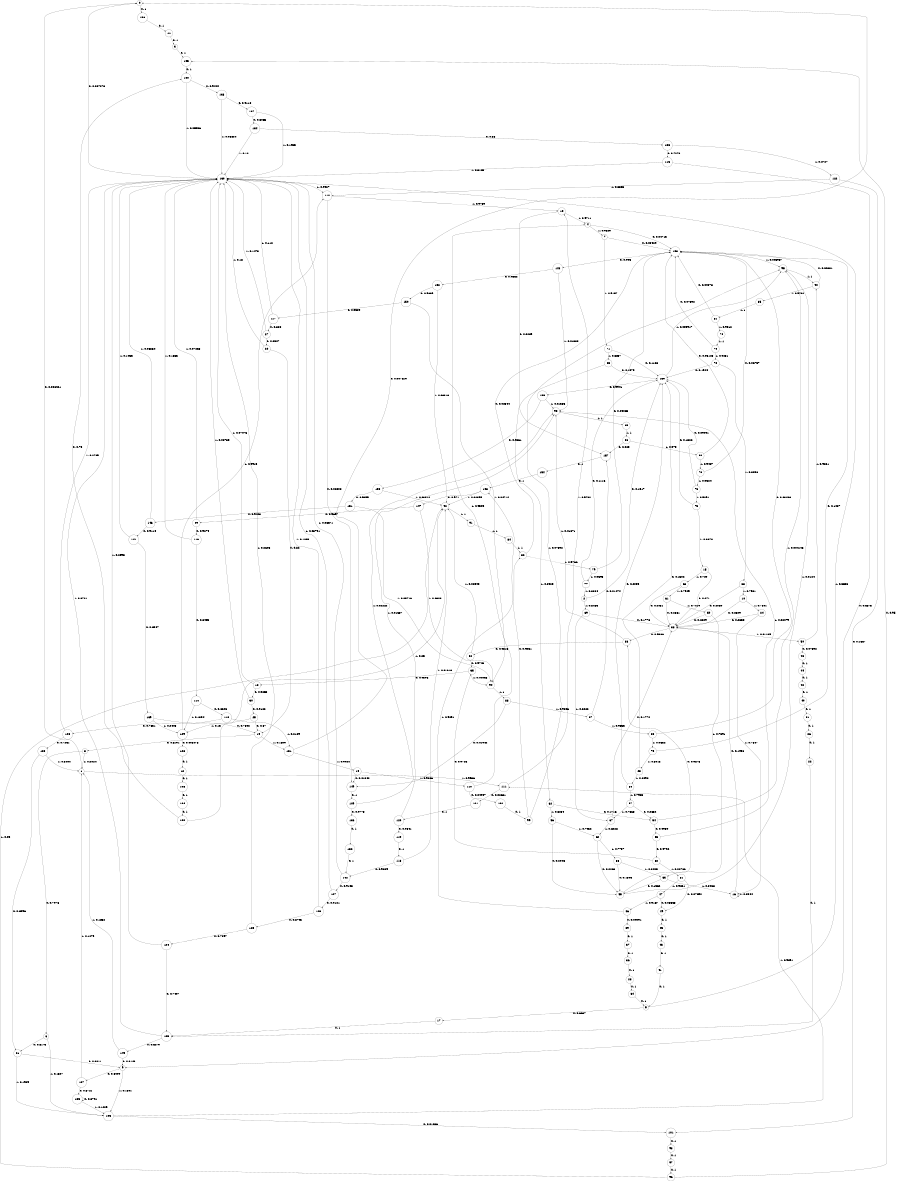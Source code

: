 digraph "ch2_face_source_L16" {
size = "6,8.5";
ratio = "fill";
node [shape = circle];
node [fontsize = 24];
edge [fontsize = 24];
0 -> 156 [label = "0: 1        "];
1 -> 0 [label = "0: 0.006421  "];
1 -> 111 [label = "1: 0.9936   "];
2 -> 159 [label = "0: 0.1517   "];
2 -> 69 [label = "1: 0.8483   "];
3 -> 145 [label = "0: 1        "];
4 -> 158 [label = "0: 0.04713  "];
4 -> 7 [label = "1: 0.9529   "];
5 -> 17 [label = "0: 0.6667   "];
5 -> 130 [label = "1: 0.3333   "];
6 -> 21 [label = "0: 0.8173   "];
6 -> 103 [label = "1: 0.1827   "];
7 -> 158 [label = "0: 0.08429  "];
7 -> 71 [label = "1: 0.9157   "];
8 -> 6 [label = "0: 0.7976   "];
8 -> 1 [label = "1: 0.2024   "];
9 -> 107 [label = "0: 0.8409   "];
9 -> 103 [label = "1: 0.1591   "];
10 -> 38 [label = "0: 0.2609   "];
10 -> 24 [label = "1: 0.7391   "];
11 -> 3 [label = "0: 1        "];
12 -> 108 [label = "0: 1        "];
13 -> 157 [label = "0: 0.0289   "];
13 -> 4 [label = "1: 0.9711   "];
14 -> 149 [label = "0: 0.01342  "];
14 -> 110 [label = "1: 0.9866   "];
15 -> 38 [label = "0: 0.271    "];
15 -> 66 [label = "1: 0.729    "];
16 -> 38 [label = "0: 0.1456   "];
16 -> 16 [label = "1: 0.8544   "];
17 -> 105 [label = "0: 1        "];
18 -> 30 [label = "0: 0.9253   "];
18 -> 130 [label = "1: 0.07475  "];
19 -> 8 [label = "0: 0.8191   "];
19 -> 131 [label = "1: 0.1809   "];
20 -> 19 [label = "0: 0.82     "];
20 -> 130 [label = "1: 0.18     "];
21 -> 9 [label = "0: 0.8011   "];
21 -> 103 [label = "1: 0.1989   "];
22 -> 105 [label = "0: 1        "];
23 -> 159 [label = "0: 0.1502   "];
23 -> 64 [label = "1: 0.8498   "];
24 -> 38 [label = "0: 0.2353   "];
24 -> 16 [label = "1: 0.7647   "];
25 -> 19 [label = "0: 0.87     "];
25 -> 129 [label = "1: 0.13     "];
26 -> 22 [label = "0: 1        "];
27 -> 20 [label = "0: 0.8527   "];
27 -> 130 [label = "1: 0.1473   "];
28 -> 34 [label = "0: 1        "];
29 -> 116 [label = "0: 0.9274   "];
29 -> 130 [label = "1: 0.07258  "];
30 -> 25 [label = "0: 0.9122   "];
30 -> 130 [label = "1: 0.08785  "];
31 -> 26 [label = "0: 1        "];
32 -> 35 [label = "0: 0.9746   "];
32 -> 92 [label = "1: 0.02543  "];
33 -> 32 [label = "0: 0.9813   "];
33 -> 93 [label = "1: 0.01871  "];
34 -> 5 [label = "0: 1        "];
35 -> 18 [label = "0: 0.9596   "];
35 -> 94 [label = "1: 0.04038  "];
36 -> 28 [label = "0: 1        "];
37 -> 36 [label = "0: 1        "];
38 -> 33 [label = "0: 0.9886   "];
38 -> 50 [label = "1: 0.01139  "];
39 -> 37 [label = "0: 1        "];
40 -> 31 [label = "0: 1        "];
41 -> 5 [label = "0: 1        "];
42 -> 40 [label = "0: 1        "];
43 -> 41 [label = "0: 1        "];
44 -> 42 [label = "0: 1        "];
45 -> 43 [label = "0: 1        "];
46 -> 39 [label = "0: 0.09091  "];
46 -> 82 [label = "1: 0.9091   "];
47 -> 49 [label = "0: 0.08333  "];
47 -> 46 [label = "1: 0.9167   "];
48 -> 44 [label = "0: 1        "];
49 -> 45 [label = "0: 1        "];
50 -> 48 [label = "0: 0.07692  "];
50 -> 90 [label = "1: 0.9231   "];
51 -> 49 [label = "0: 0.07692  "];
51 -> 47 [label = "1: 0.9231   "];
52 -> 35 [label = "0: 0.9723   "];
52 -> 51 [label = "1: 0.02766  "];
53 -> 52 [label = "0: 0.9792   "];
53 -> 93 [label = "1: 0.02079  "];
54 -> 53 [label = "0: 0.9959   "];
54 -> 95 [label = "1: 0.004145  "];
55 -> 33 [label = "0: 0.9876   "];
55 -> 95 [label = "1: 0.0124   "];
56 -> 55 [label = "0: 0.2048   "];
56 -> 60 [label = "1: 0.7952   "];
57 -> 54 [label = "0: 0.2632   "];
57 -> 67 [label = "1: 0.7368   "];
58 -> 55 [label = "0: 0.1595   "];
58 -> 63 [label = "1: 0.8405   "];
59 -> 38 [label = "0: 0.2609   "];
59 -> 63 [label = "1: 0.7391   "];
60 -> 55 [label = "0: 0.2263   "];
60 -> 58 [label = "1: 0.7737   "];
61 -> 38 [label = "0: 0.2581   "];
61 -> 59 [label = "1: 0.7419   "];
62 -> 54 [label = "0: 0.1716   "];
62 -> 56 [label = "1: 0.8284   "];
63 -> 55 [label = "0: 0.1532   "];
63 -> 16 [label = "1: 0.8468   "];
64 -> 159 [label = "0: 0.2035   "];
64 -> 57 [label = "1: 0.7965   "];
65 -> 159 [label = "0: 0.1575   "];
65 -> 62 [label = "1: 0.8425   "];
66 -> 38 [label = "0: 0.2051   "];
66 -> 61 [label = "1: 0.7949   "];
67 -> 38 [label = "0: 0.1772   "];
67 -> 60 [label = "1: 0.8228   "];
68 -> 38 [label = "0: 0.2069   "];
68 -> 10 [label = "1: 0.7931   "];
69 -> 38 [label = "0: 0.1778   "];
69 -> 67 [label = "1: 0.8222   "];
70 -> 158 [label = "0: 0.07692  "];
70 -> 72 [label = "1: 0.9231   "];
71 -> 159 [label = "0: 0.1163   "];
71 -> 65 [label = "1: 0.8837   "];
72 -> 159 [label = "0: 0.1944   "];
72 -> 68 [label = "1: 0.8056   "];
73 -> 159 [label = "0: 0.1322   "];
73 -> 15 [label = "1: 0.8678   "];
74 -> 70 [label = "1: 1        "];
75 -> 158 [label = "0: 0.1087   "];
75 -> 23 [label = "1: 0.8913   "];
76 -> 159 [label = "0: 0.09091  "];
76 -> 73 [label = "1: 0.9091   "];
77 -> 159 [label = "0: 0.1116   "];
77 -> 2 [label = "1: 0.8884   "];
78 -> 158 [label = "0: 0.06757  "];
78 -> 76 [label = "1: 0.9324   "];
79 -> 158 [label = "0: 0.04065  "];
79 -> 77 [label = "1: 0.9593   "];
80 -> 158 [label = "0: 0.05128  "];
80 -> 78 [label = "1: 0.9487   "];
81 -> 158 [label = "0: 0.04878  "];
81 -> 74 [label = "1: 0.9512   "];
82 -> 158 [label = "0: 0.02344  "];
82 -> 79 [label = "1: 0.9766   "];
83 -> 158 [label = "0: 0.03483  "];
83 -> 75 [label = "1: 0.9652   "];
84 -> 82 [label = "1: 1        "];
85 -> 81 [label = "1: 1        "];
86 -> 157 [label = "0: 0.025    "];
86 -> 80 [label = "1: 0.975    "];
87 -> 157 [label = "0: 0.01474  "];
87 -> 83 [label = "1: 0.9853   "];
88 -> 149 [label = "0: 0.01942  "];
88 -> 87 [label = "1: 0.9806   "];
89 -> 86 [label = "1: 1        "];
90 -> 158 [label = "0: 0.02381  "];
90 -> 85 [label = "1: 0.9762   "];
91 -> 84 [label = "1: 1        "];
92 -> 91 [label = "1: 1        "];
93 -> 89 [label = "1: 1        "];
94 -> 88 [label = "1: 1        "];
95 -> 90 [label = "1: 1        "];
96 -> 145 [label = "0: 0.95     "];
96 -> 92 [label = "1: 0.05     "];
97 -> 96 [label = "0: 1        "];
98 -> 97 [label = "0: 1        "];
99 -> 148 [label = "0: 0.9231   "];
99 -> 95 [label = "1: 0.07692  "];
100 -> 140 [label = "0: 0.75     "];
100 -> 92 [label = "1: 0.25     "];
101 -> 98 [label = "0: 1        "];
102 -> 99 [label = "0: 1        "];
103 -> 101 [label = "0: 0.01086  "];
103 -> 111 [label = "1: 0.9891   "];
104 -> 100 [label = "0: 1        "];
105 -> 144 [label = "0: 0.6279   "];
105 -> 130 [label = "1: 0.3721   "];
106 -> 123 [label = "0: 0.7231   "];
106 -> 130 [label = "1: 0.2769   "];
107 -> 135 [label = "0: 0.8721   "];
107 -> 1 [label = "1: 0.1279   "];
108 -> 104 [label = "0: 1        "];
109 -> 136 [label = "0: 0.9778   "];
109 -> 93 [label = "1: 0.02222  "];
110 -> 102 [label = "0: 0.04947  "];
110 -> 4 [label = "1: 0.9505   "];
111 -> 121 [label = "0: 0.02681  "];
111 -> 13 [label = "1: 0.9732   "];
112 -> 149 [label = "0: 0.02308  "];
112 -> 13 [label = "1: 0.9769   "];
113 -> 106 [label = "0: 0.7831   "];
113 -> 131 [label = "1: 0.2169   "];
114 -> 113 [label = "0: 0.8646   "];
114 -> 129 [label = "1: 0.1354   "];
115 -> 9 [label = "0: 0.6875   "];
115 -> 130 [label = "1: 0.3125   "];
116 -> 114 [label = "0: 0.8435   "];
116 -> 130 [label = "1: 0.1565   "];
117 -> 27 [label = "0: 0.888    "];
117 -> 130 [label = "1: 0.112    "];
118 -> 142 [label = "0: 0.9839   "];
118 -> 92 [label = "1: 0.01613  "];
119 -> 118 [label = "0: 1        "];
120 -> 119 [label = "0: 0.9841   "];
120 -> 93 [label = "1: 0.01587  "];
121 -> 120 [label = "0: 1        "];
122 -> 101 [label = "0: 0.1667   "];
122 -> 112 [label = "1: 0.8333   "];
123 -> 21 [label = "0: 0.6596   "];
123 -> 1 [label = "1: 0.3404   "];
124 -> 105 [label = "0: 0.7407   "];
124 -> 130 [label = "1: 0.2593   "];
125 -> 124 [label = "0: 0.7397   "];
125 -> 130 [label = "1: 0.2603   "];
126 -> 125 [label = "0: 0.8795   "];
126 -> 130 [label = "1: 0.1205   "];
127 -> 126 [label = "0: 0.9121   "];
127 -> 130 [label = "1: 0.08791  "];
128 -> 12 [label = "0: 1        "];
129 -> 128 [label = "0: 0.008475  "];
129 -> 112 [label = "1: 0.9915   "];
130 -> 0 [label = "0: 0.007273  "];
130 -> 112 [label = "1: 0.9927   "];
131 -> 0 [label = "0: 0.007619  "];
131 -> 14 [label = "1: 0.9924   "];
132 -> 142 [label = "0: 1        "];
133 -> 115 [label = "0: 0.7273   "];
133 -> 122 [label = "1: 0.2727   "];
134 -> 133 [label = "0: 0.88     "];
134 -> 130 [label = "1: 0.12     "];
135 -> 135 [label = "0: 0.8791   "];
135 -> 103 [label = "1: 0.1209   "];
136 -> 132 [label = "0: 1        "];
137 -> 134 [label = "0: 0.8065   "];
137 -> 130 [label = "1: 0.1935   "];
138 -> 137 [label = "0: 0.9118   "];
138 -> 130 [label = "1: 0.08824  "];
139 -> 19 [label = "0: 0.7592   "];
139 -> 129 [label = "1: 0.2408   "];
140 -> 138 [label = "0: 0.9444   "];
140 -> 130 [label = "1: 0.05556  "];
141 -> 139 [label = "0: 0.8547   "];
141 -> 130 [label = "1: 0.1453   "];
142 -> 127 [label = "0: 0.9143   "];
142 -> 130 [label = "1: 0.08571  "];
143 -> 152 [label = "0: 0.9862   "];
143 -> 93 [label = "1: 0.01383  "];
144 -> 9 [label = "0: 0.8148   "];
144 -> 1 [label = "1: 0.1852   "];
145 -> 140 [label = "0: 1        "];
146 -> 141 [label = "0: 0.9114   "];
146 -> 130 [label = "1: 0.08864  "];
147 -> 29 [label = "0: 0.9697   "];
147 -> 94 [label = "1: 0.0303   "];
148 -> 147 [label = "0: 0.971    "];
148 -> 92 [label = "1: 0.02899  "];
149 -> 109 [label = "0: 1        "];
150 -> 117 [label = "0: 0.9529   "];
150 -> 94 [label = "1: 0.04714  "];
151 -> 146 [label = "0: 0.9428   "];
151 -> 94 [label = "1: 0.05716  "];
152 -> 150 [label = "0: 0.9669   "];
152 -> 92 [label = "1: 0.03313  "];
153 -> 151 [label = "0: 0.9699   "];
153 -> 92 [label = "1: 0.03012  "];
154 -> 148 [label = "0: 1        "];
155 -> 153 [label = "0: 0.9861   "];
155 -> 93 [label = "1: 0.01385  "];
156 -> 11 [label = "0: 1        "];
157 -> 154 [label = "0: 1        "];
158 -> 143 [label = "0: 0.993    "];
158 -> 95 [label = "1: 0.006957  "];
159 -> 155 [label = "0: 0.9941   "];
159 -> 95 [label = "1: 0.005917  "];
}